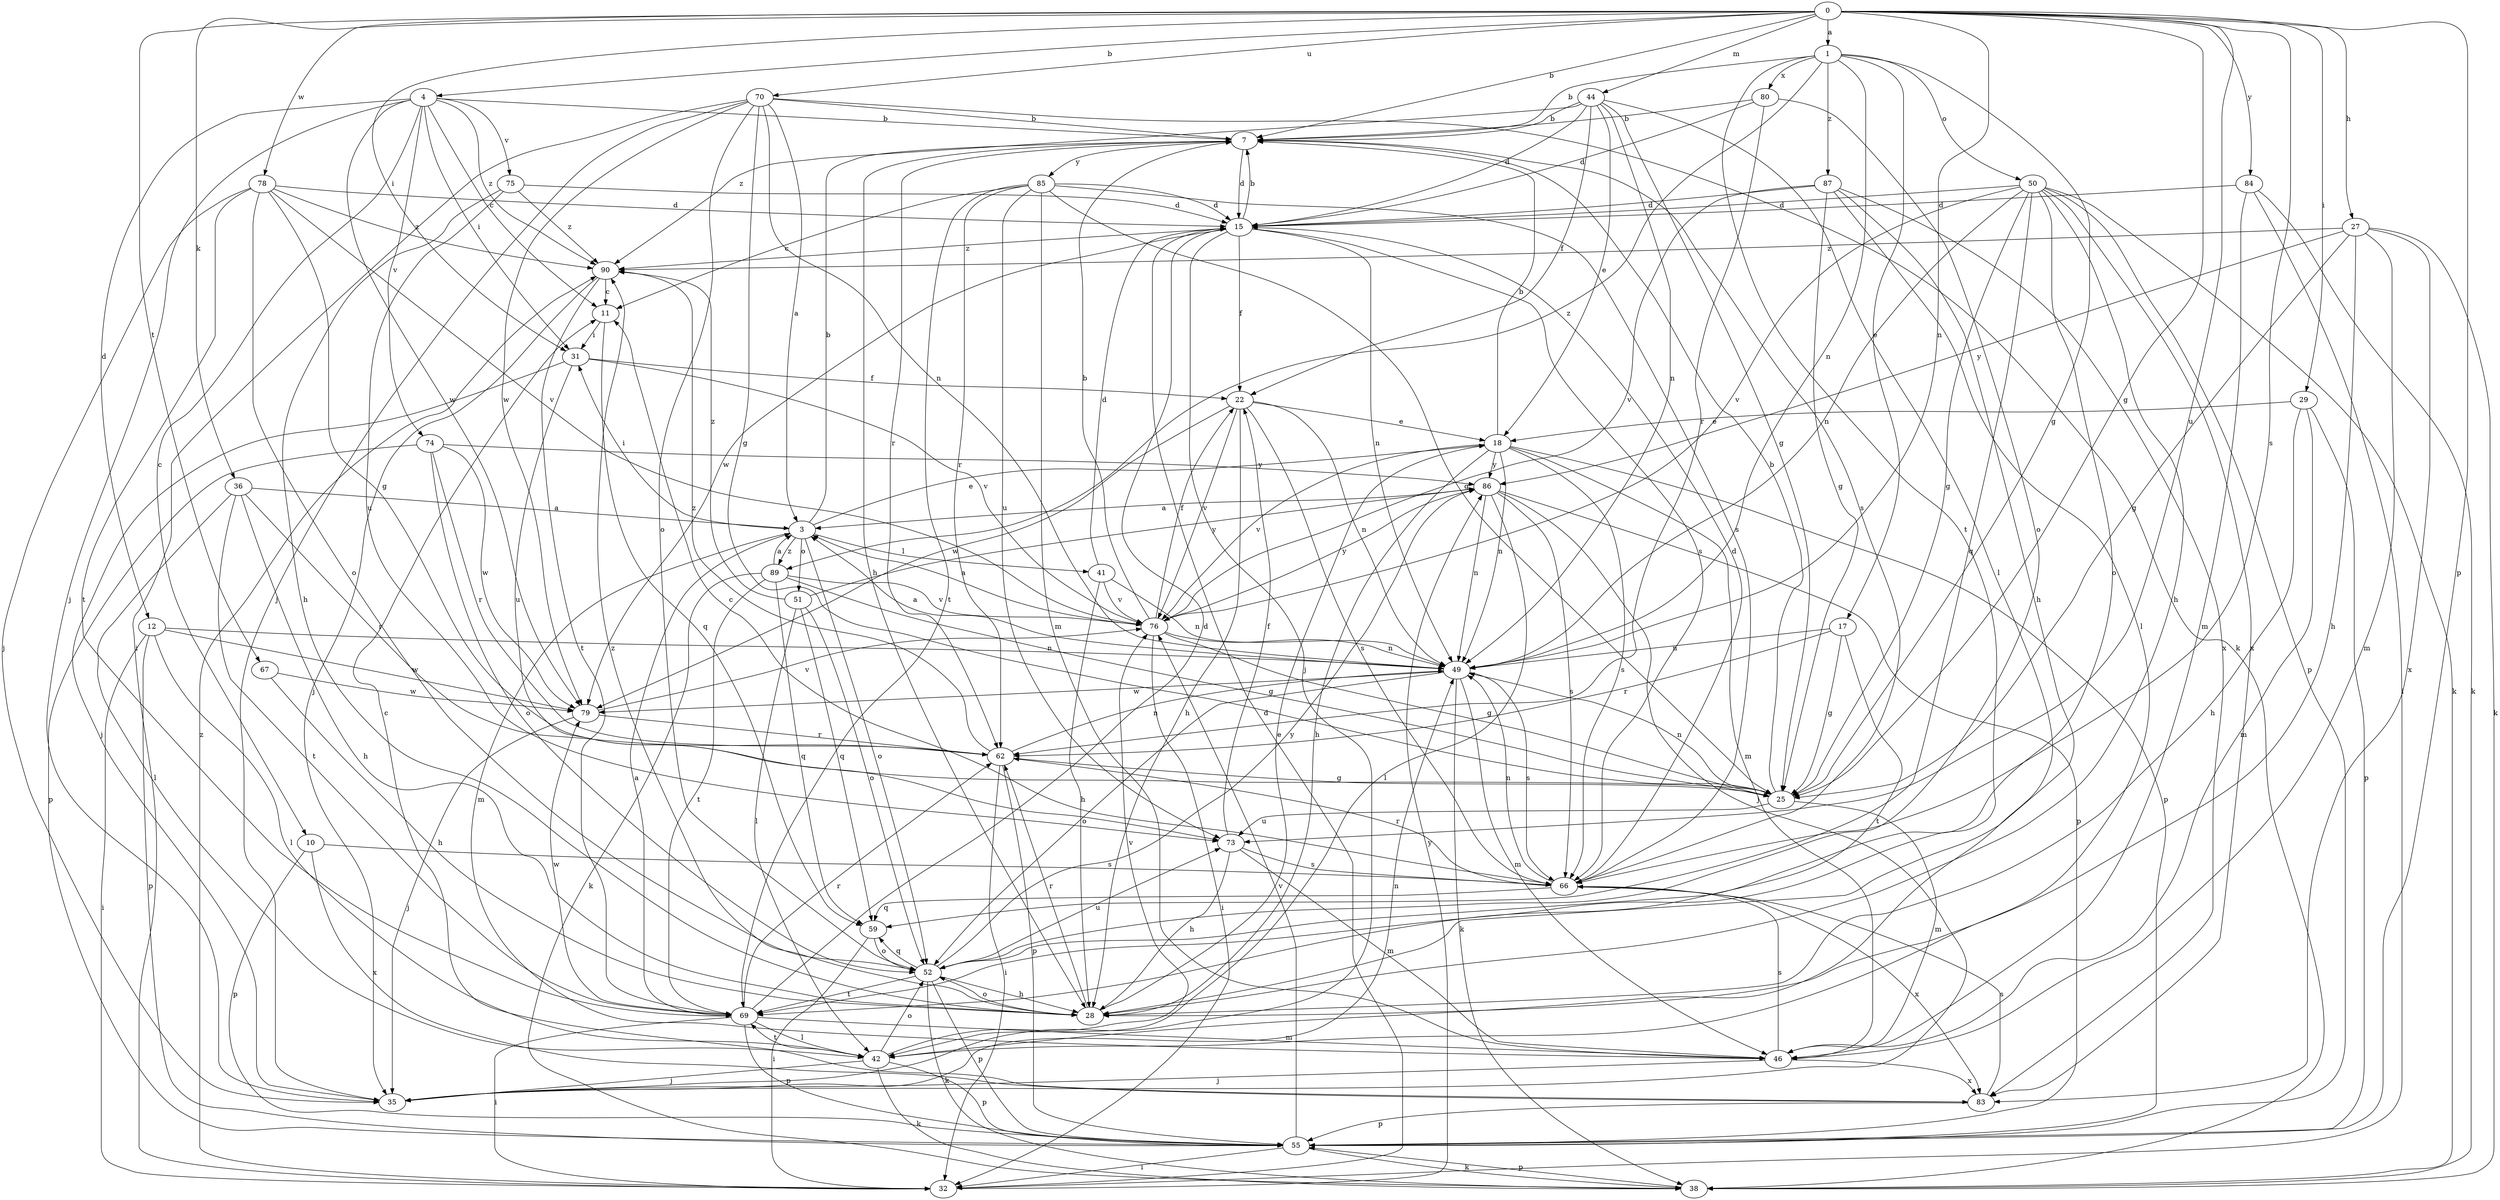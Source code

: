 strict digraph  {
0;
1;
3;
4;
7;
10;
11;
12;
15;
17;
18;
22;
25;
27;
28;
29;
31;
32;
35;
36;
38;
41;
42;
44;
46;
49;
50;
51;
52;
55;
59;
62;
66;
67;
69;
70;
73;
74;
75;
76;
78;
79;
80;
83;
84;
85;
86;
87;
89;
90;
0 -> 1  [label=a];
0 -> 4  [label=b];
0 -> 7  [label=b];
0 -> 25  [label=g];
0 -> 27  [label=h];
0 -> 29  [label=i];
0 -> 31  [label=i];
0 -> 36  [label=k];
0 -> 44  [label=m];
0 -> 49  [label=n];
0 -> 55  [label=p];
0 -> 66  [label=s];
0 -> 67  [label=t];
0 -> 70  [label=u];
0 -> 73  [label=u];
0 -> 78  [label=w];
0 -> 84  [label=y];
1 -> 7  [label=b];
1 -> 17  [label=e];
1 -> 25  [label=g];
1 -> 49  [label=n];
1 -> 50  [label=o];
1 -> 69  [label=t];
1 -> 80  [label=x];
1 -> 87  [label=z];
1 -> 89  [label=z];
3 -> 7  [label=b];
3 -> 18  [label=e];
3 -> 31  [label=i];
3 -> 41  [label=l];
3 -> 46  [label=m];
3 -> 51  [label=o];
3 -> 52  [label=o];
3 -> 89  [label=z];
4 -> 7  [label=b];
4 -> 10  [label=c];
4 -> 11  [label=c];
4 -> 12  [label=d];
4 -> 31  [label=i];
4 -> 35  [label=j];
4 -> 74  [label=v];
4 -> 75  [label=v];
4 -> 79  [label=w];
4 -> 90  [label=z];
7 -> 15  [label=d];
7 -> 28  [label=h];
7 -> 62  [label=r];
7 -> 66  [label=s];
7 -> 85  [label=y];
10 -> 55  [label=p];
10 -> 66  [label=s];
10 -> 83  [label=x];
11 -> 31  [label=i];
11 -> 59  [label=q];
12 -> 32  [label=i];
12 -> 42  [label=l];
12 -> 49  [label=n];
12 -> 55  [label=p];
12 -> 79  [label=w];
15 -> 7  [label=b];
15 -> 22  [label=f];
15 -> 35  [label=j];
15 -> 49  [label=n];
15 -> 66  [label=s];
15 -> 79  [label=w];
15 -> 90  [label=z];
17 -> 25  [label=g];
17 -> 49  [label=n];
17 -> 62  [label=r];
17 -> 69  [label=t];
18 -> 7  [label=b];
18 -> 28  [label=h];
18 -> 46  [label=m];
18 -> 49  [label=n];
18 -> 55  [label=p];
18 -> 66  [label=s];
18 -> 76  [label=v];
18 -> 86  [label=y];
22 -> 18  [label=e];
22 -> 28  [label=h];
22 -> 49  [label=n];
22 -> 66  [label=s];
22 -> 76  [label=v];
22 -> 79  [label=w];
25 -> 7  [label=b];
25 -> 46  [label=m];
25 -> 49  [label=n];
25 -> 73  [label=u];
27 -> 25  [label=g];
27 -> 28  [label=h];
27 -> 38  [label=k];
27 -> 46  [label=m];
27 -> 83  [label=x];
27 -> 86  [label=y];
27 -> 90  [label=z];
28 -> 18  [label=e];
28 -> 52  [label=o];
28 -> 62  [label=r];
28 -> 90  [label=z];
29 -> 18  [label=e];
29 -> 28  [label=h];
29 -> 46  [label=m];
29 -> 55  [label=p];
31 -> 22  [label=f];
31 -> 35  [label=j];
31 -> 73  [label=u];
31 -> 76  [label=v];
32 -> 15  [label=d];
32 -> 86  [label=y];
32 -> 90  [label=z];
35 -> 49  [label=n];
36 -> 3  [label=a];
36 -> 28  [label=h];
36 -> 42  [label=l];
36 -> 62  [label=r];
36 -> 69  [label=t];
38 -> 55  [label=p];
41 -> 15  [label=d];
41 -> 28  [label=h];
41 -> 49  [label=n];
41 -> 76  [label=v];
42 -> 35  [label=j];
42 -> 38  [label=k];
42 -> 52  [label=o];
42 -> 55  [label=p];
42 -> 69  [label=t];
42 -> 76  [label=v];
44 -> 7  [label=b];
44 -> 15  [label=d];
44 -> 18  [label=e];
44 -> 22  [label=f];
44 -> 25  [label=g];
44 -> 42  [label=l];
44 -> 49  [label=n];
44 -> 90  [label=z];
46 -> 35  [label=j];
46 -> 66  [label=s];
46 -> 83  [label=x];
49 -> 3  [label=a];
49 -> 38  [label=k];
49 -> 46  [label=m];
49 -> 52  [label=o];
49 -> 66  [label=s];
49 -> 79  [label=w];
50 -> 15  [label=d];
50 -> 25  [label=g];
50 -> 28  [label=h];
50 -> 38  [label=k];
50 -> 49  [label=n];
50 -> 52  [label=o];
50 -> 55  [label=p];
50 -> 59  [label=q];
50 -> 76  [label=v];
50 -> 83  [label=x];
51 -> 42  [label=l];
51 -> 52  [label=o];
51 -> 59  [label=q];
51 -> 86  [label=y];
51 -> 90  [label=z];
52 -> 28  [label=h];
52 -> 38  [label=k];
52 -> 55  [label=p];
52 -> 59  [label=q];
52 -> 69  [label=t];
52 -> 73  [label=u];
52 -> 86  [label=y];
55 -> 32  [label=i];
55 -> 38  [label=k];
55 -> 76  [label=v];
59 -> 32  [label=i];
59 -> 52  [label=o];
62 -> 25  [label=g];
62 -> 32  [label=i];
62 -> 49  [label=n];
62 -> 55  [label=p];
62 -> 90  [label=z];
66 -> 11  [label=c];
66 -> 15  [label=d];
66 -> 49  [label=n];
66 -> 59  [label=q];
66 -> 62  [label=r];
66 -> 83  [label=x];
67 -> 28  [label=h];
67 -> 79  [label=w];
69 -> 3  [label=a];
69 -> 15  [label=d];
69 -> 32  [label=i];
69 -> 42  [label=l];
69 -> 46  [label=m];
69 -> 55  [label=p];
69 -> 62  [label=r];
69 -> 79  [label=w];
70 -> 3  [label=a];
70 -> 7  [label=b];
70 -> 25  [label=g];
70 -> 32  [label=i];
70 -> 35  [label=j];
70 -> 38  [label=k];
70 -> 49  [label=n];
70 -> 52  [label=o];
70 -> 79  [label=w];
73 -> 22  [label=f];
73 -> 28  [label=h];
73 -> 46  [label=m];
73 -> 66  [label=s];
74 -> 52  [label=o];
74 -> 55  [label=p];
74 -> 62  [label=r];
74 -> 79  [label=w];
74 -> 86  [label=y];
75 -> 15  [label=d];
75 -> 28  [label=h];
75 -> 73  [label=u];
75 -> 90  [label=z];
76 -> 3  [label=a];
76 -> 7  [label=b];
76 -> 22  [label=f];
76 -> 25  [label=g];
76 -> 32  [label=i];
76 -> 49  [label=n];
76 -> 86  [label=y];
78 -> 15  [label=d];
78 -> 25  [label=g];
78 -> 35  [label=j];
78 -> 52  [label=o];
78 -> 69  [label=t];
78 -> 76  [label=v];
78 -> 90  [label=z];
79 -> 35  [label=j];
79 -> 62  [label=r];
79 -> 76  [label=v];
80 -> 7  [label=b];
80 -> 15  [label=d];
80 -> 52  [label=o];
80 -> 62  [label=r];
83 -> 11  [label=c];
83 -> 55  [label=p];
83 -> 66  [label=s];
84 -> 15  [label=d];
84 -> 32  [label=i];
84 -> 38  [label=k];
84 -> 46  [label=m];
85 -> 11  [label=c];
85 -> 15  [label=d];
85 -> 25  [label=g];
85 -> 46  [label=m];
85 -> 62  [label=r];
85 -> 66  [label=s];
85 -> 69  [label=t];
85 -> 73  [label=u];
86 -> 3  [label=a];
86 -> 35  [label=j];
86 -> 42  [label=l];
86 -> 49  [label=n];
86 -> 55  [label=p];
86 -> 66  [label=s];
87 -> 15  [label=d];
87 -> 25  [label=g];
87 -> 28  [label=h];
87 -> 42  [label=l];
87 -> 76  [label=v];
87 -> 83  [label=x];
89 -> 3  [label=a];
89 -> 25  [label=g];
89 -> 38  [label=k];
89 -> 59  [label=q];
89 -> 69  [label=t];
89 -> 76  [label=v];
90 -> 11  [label=c];
90 -> 35  [label=j];
90 -> 69  [label=t];
}
